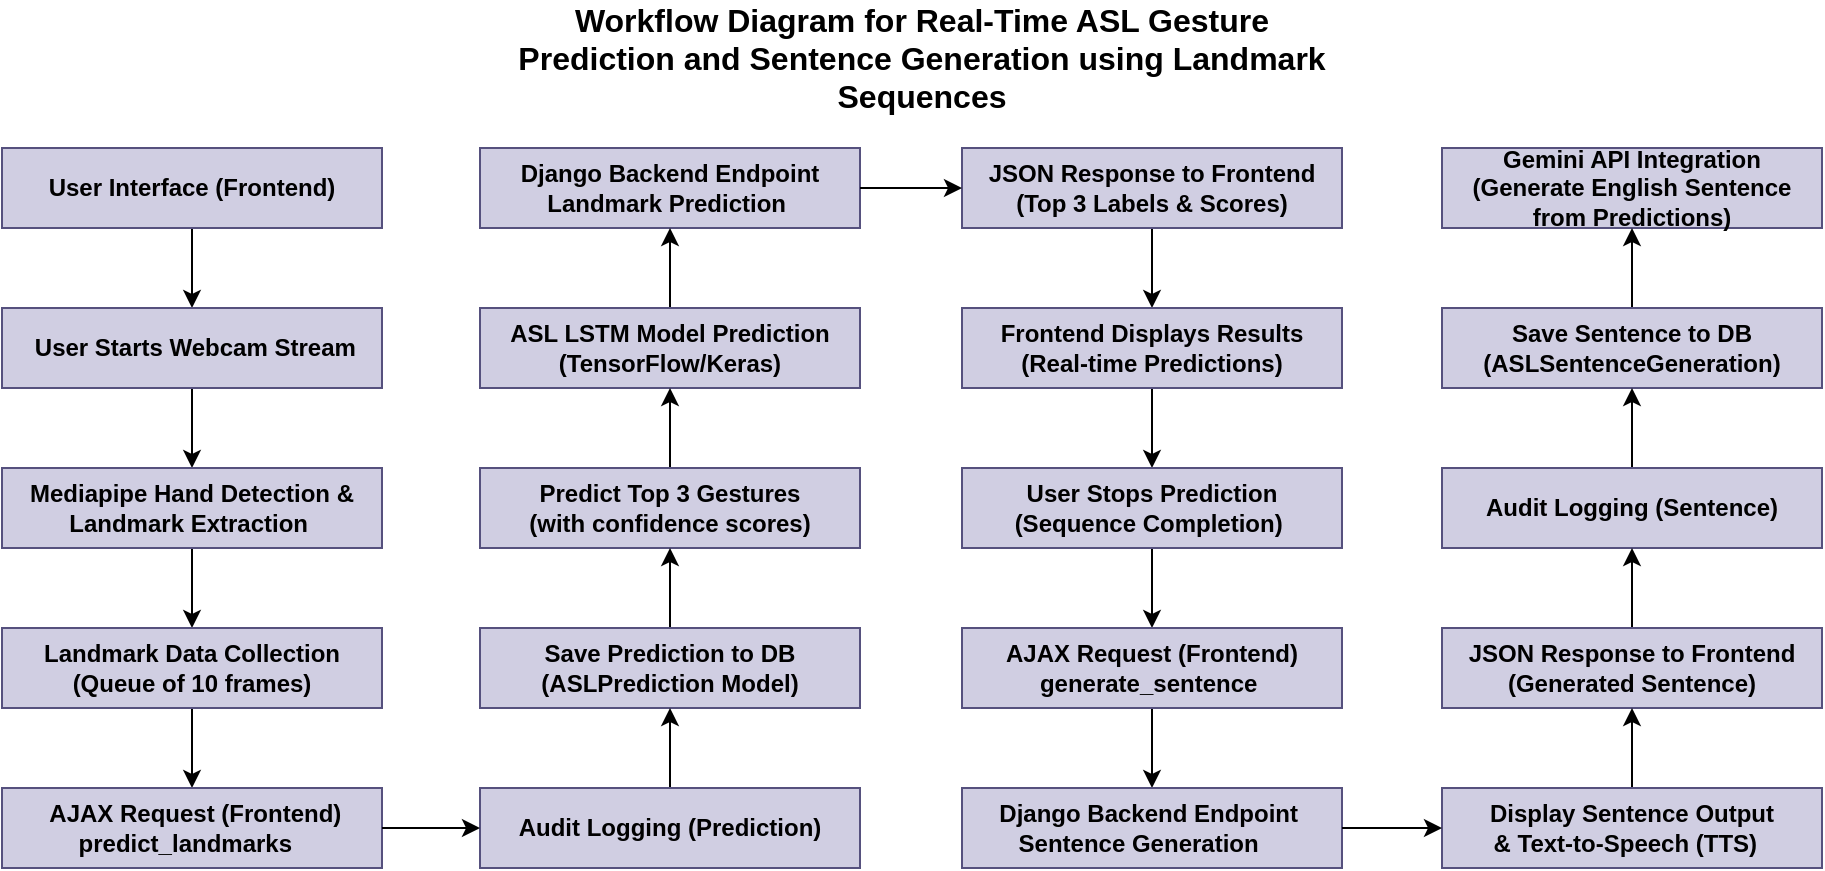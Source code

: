 <mxfile version="26.2.13">
  <diagram id="C5RBs43oDa-KdzZeNtuy" name="Page-1">
    <mxGraphModel dx="948" dy="652" grid="1" gridSize="10" guides="1" tooltips="1" connect="1" arrows="1" fold="1" page="1" pageScale="1" pageWidth="827" pageHeight="1169" math="0" shadow="0">
      <root>
        <mxCell id="WIyWlLk6GJQsqaUBKTNV-0" />
        <mxCell id="WIyWlLk6GJQsqaUBKTNV-1" parent="WIyWlLk6GJQsqaUBKTNV-0" />
        <mxCell id="iUWQHkMu8339N5Hj9UHk-88" value="" style="group" vertex="1" connectable="0" parent="WIyWlLk6GJQsqaUBKTNV-1">
          <mxGeometry x="80" y="80" width="190" height="360" as="geometry" />
        </mxCell>
        <mxCell id="iUWQHkMu8339N5Hj9UHk-110" style="edgeStyle=orthogonalEdgeStyle;rounded=0;orthogonalLoop=1;jettySize=auto;html=1;exitX=0.5;exitY=1;exitDx=0;exitDy=0;entryX=0.5;entryY=0;entryDx=0;entryDy=0;" edge="1" parent="iUWQHkMu8339N5Hj9UHk-88" source="iUWQHkMu8339N5Hj9UHk-83" target="iUWQHkMu8339N5Hj9UHk-84">
          <mxGeometry relative="1" as="geometry" />
        </mxCell>
        <mxCell id="iUWQHkMu8339N5Hj9UHk-83" value="&lt;b&gt;User Interface (Frontend)&lt;/b&gt;" style="rounded=0;whiteSpace=wrap;html=1;fillColor=#d0cee2;strokeColor=#56517e;" vertex="1" parent="iUWQHkMu8339N5Hj9UHk-88">
          <mxGeometry width="190" height="40" as="geometry" />
        </mxCell>
        <mxCell id="iUWQHkMu8339N5Hj9UHk-112" style="edgeStyle=orthogonalEdgeStyle;rounded=0;orthogonalLoop=1;jettySize=auto;html=1;exitX=0.5;exitY=1;exitDx=0;exitDy=0;entryX=0.5;entryY=0;entryDx=0;entryDy=0;" edge="1" parent="iUWQHkMu8339N5Hj9UHk-88" source="iUWQHkMu8339N5Hj9UHk-84" target="iUWQHkMu8339N5Hj9UHk-85">
          <mxGeometry relative="1" as="geometry" />
        </mxCell>
        <mxCell id="iUWQHkMu8339N5Hj9UHk-84" value="&lt;b&gt;&amp;nbsp;User Starts Webcam Stream&lt;/b&gt;" style="rounded=0;whiteSpace=wrap;html=1;fillColor=#d0cee2;strokeColor=#56517e;" vertex="1" parent="iUWQHkMu8339N5Hj9UHk-88">
          <mxGeometry y="80" width="190" height="40" as="geometry" />
        </mxCell>
        <mxCell id="iUWQHkMu8339N5Hj9UHk-109" style="edgeStyle=orthogonalEdgeStyle;rounded=0;orthogonalLoop=1;jettySize=auto;html=1;exitX=0.5;exitY=1;exitDx=0;exitDy=0;entryX=0.5;entryY=0;entryDx=0;entryDy=0;" edge="1" parent="iUWQHkMu8339N5Hj9UHk-88" source="iUWQHkMu8339N5Hj9UHk-85" target="iUWQHkMu8339N5Hj9UHk-86">
          <mxGeometry relative="1" as="geometry" />
        </mxCell>
        <mxCell id="iUWQHkMu8339N5Hj9UHk-85" value="&lt;b&gt;Mediapipe Hand Detection&amp;nbsp;&amp;amp; Landmark Extraction&amp;nbsp;&lt;/b&gt;" style="rounded=0;whiteSpace=wrap;html=1;fillColor=#d0cee2;strokeColor=#56517e;" vertex="1" parent="iUWQHkMu8339N5Hj9UHk-88">
          <mxGeometry y="160" width="190" height="40" as="geometry" />
        </mxCell>
        <mxCell id="iUWQHkMu8339N5Hj9UHk-113" style="edgeStyle=orthogonalEdgeStyle;rounded=0;orthogonalLoop=1;jettySize=auto;html=1;exitX=0.5;exitY=1;exitDx=0;exitDy=0;entryX=0.5;entryY=0;entryDx=0;entryDy=0;" edge="1" parent="iUWQHkMu8339N5Hj9UHk-88" source="iUWQHkMu8339N5Hj9UHk-86" target="iUWQHkMu8339N5Hj9UHk-87">
          <mxGeometry relative="1" as="geometry" />
        </mxCell>
        <mxCell id="iUWQHkMu8339N5Hj9UHk-86" value="&lt;b&gt;Landmark Data Collection&lt;/b&gt;&lt;div&gt;&lt;b&gt;(Queue of 10 frames)&lt;/b&gt;&lt;br&gt;&lt;/div&gt;" style="rounded=0;whiteSpace=wrap;html=1;fillColor=#d0cee2;strokeColor=#56517e;" vertex="1" parent="iUWQHkMu8339N5Hj9UHk-88">
          <mxGeometry y="240" width="190" height="40" as="geometry" />
        </mxCell>
        <mxCell id="iUWQHkMu8339N5Hj9UHk-87" value="&lt;b&gt;&amp;nbsp;AJAX Request (Frontend)&lt;/b&gt;&lt;div&gt;&lt;b&gt;predict_landmarks &amp;nbsp;&lt;/b&gt;&lt;br&gt;&lt;/div&gt;" style="rounded=0;whiteSpace=wrap;html=1;fillColor=#d0cee2;strokeColor=#56517e;" vertex="1" parent="iUWQHkMu8339N5Hj9UHk-88">
          <mxGeometry y="320" width="190" height="40" as="geometry" />
        </mxCell>
        <mxCell id="iUWQHkMu8339N5Hj9UHk-89" value="" style="group" vertex="1" connectable="0" parent="WIyWlLk6GJQsqaUBKTNV-1">
          <mxGeometry x="319" y="80" width="190" height="360" as="geometry" />
        </mxCell>
        <mxCell id="iUWQHkMu8339N5Hj9UHk-90" value="&lt;b&gt;Django Backend Endpoint&lt;/b&gt;&lt;div&gt;&lt;b&gt;Landmark Prediction&amp;nbsp;&lt;/b&gt;&lt;br&gt;&lt;/div&gt;" style="rounded=0;whiteSpace=wrap;html=1;fillColor=#d0cee2;strokeColor=#56517e;" vertex="1" parent="iUWQHkMu8339N5Hj9UHk-89">
          <mxGeometry width="190" height="40" as="geometry" />
        </mxCell>
        <mxCell id="iUWQHkMu8339N5Hj9UHk-119" style="edgeStyle=orthogonalEdgeStyle;rounded=0;orthogonalLoop=1;jettySize=auto;html=1;exitX=0.5;exitY=0;exitDx=0;exitDy=0;entryX=0.5;entryY=1;entryDx=0;entryDy=0;" edge="1" parent="iUWQHkMu8339N5Hj9UHk-89" source="iUWQHkMu8339N5Hj9UHk-91" target="iUWQHkMu8339N5Hj9UHk-90">
          <mxGeometry relative="1" as="geometry" />
        </mxCell>
        <mxCell id="iUWQHkMu8339N5Hj9UHk-91" value="&lt;b&gt;ASL LSTM Model Prediction&lt;/b&gt;&lt;div&gt;&lt;b&gt;(TensorFlow/Keras)&lt;/b&gt;&lt;br&gt;&lt;/div&gt;" style="rounded=0;whiteSpace=wrap;html=1;fillColor=#d0cee2;strokeColor=#56517e;" vertex="1" parent="iUWQHkMu8339N5Hj9UHk-89">
          <mxGeometry y="80" width="190" height="40" as="geometry" />
        </mxCell>
        <mxCell id="iUWQHkMu8339N5Hj9UHk-117" style="edgeStyle=orthogonalEdgeStyle;rounded=0;orthogonalLoop=1;jettySize=auto;html=1;exitX=0.5;exitY=0;exitDx=0;exitDy=0;entryX=0.5;entryY=1;entryDx=0;entryDy=0;" edge="1" parent="iUWQHkMu8339N5Hj9UHk-89" source="iUWQHkMu8339N5Hj9UHk-92" target="iUWQHkMu8339N5Hj9UHk-91">
          <mxGeometry relative="1" as="geometry" />
        </mxCell>
        <mxCell id="iUWQHkMu8339N5Hj9UHk-92" value="&lt;b&gt;Predict Top 3 Gestures&lt;/b&gt;&lt;div&gt;&lt;b&gt;(with confidence scores)&lt;/b&gt;&lt;br&gt;&lt;/div&gt;" style="rounded=0;whiteSpace=wrap;html=1;fillColor=#d0cee2;strokeColor=#56517e;" vertex="1" parent="iUWQHkMu8339N5Hj9UHk-89">
          <mxGeometry y="160" width="190" height="40" as="geometry" />
        </mxCell>
        <mxCell id="iUWQHkMu8339N5Hj9UHk-116" style="edgeStyle=orthogonalEdgeStyle;rounded=0;orthogonalLoop=1;jettySize=auto;html=1;exitX=0.5;exitY=0;exitDx=0;exitDy=0;entryX=0.5;entryY=1;entryDx=0;entryDy=0;" edge="1" parent="iUWQHkMu8339N5Hj9UHk-89" source="iUWQHkMu8339N5Hj9UHk-93" target="iUWQHkMu8339N5Hj9UHk-92">
          <mxGeometry relative="1" as="geometry" />
        </mxCell>
        <mxCell id="iUWQHkMu8339N5Hj9UHk-93" value="&lt;b&gt;Save Prediction to DB&lt;/b&gt;&lt;div&gt;&lt;b&gt;(ASLPrediction Model)&lt;/b&gt;&lt;br&gt;&lt;/div&gt;" style="rounded=0;whiteSpace=wrap;html=1;fillColor=#d0cee2;strokeColor=#56517e;" vertex="1" parent="iUWQHkMu8339N5Hj9UHk-89">
          <mxGeometry y="240" width="190" height="40" as="geometry" />
        </mxCell>
        <mxCell id="iUWQHkMu8339N5Hj9UHk-115" style="edgeStyle=orthogonalEdgeStyle;rounded=0;orthogonalLoop=1;jettySize=auto;html=1;exitX=0.5;exitY=0;exitDx=0;exitDy=0;entryX=0.5;entryY=1;entryDx=0;entryDy=0;" edge="1" parent="iUWQHkMu8339N5Hj9UHk-89" source="iUWQHkMu8339N5Hj9UHk-94" target="iUWQHkMu8339N5Hj9UHk-93">
          <mxGeometry relative="1" as="geometry" />
        </mxCell>
        <mxCell id="iUWQHkMu8339N5Hj9UHk-94" value="&lt;b&gt;Audit Logging (Prediction)&lt;/b&gt;" style="rounded=0;whiteSpace=wrap;html=1;fillColor=#d0cee2;strokeColor=#56517e;" vertex="1" parent="iUWQHkMu8339N5Hj9UHk-89">
          <mxGeometry y="320" width="190" height="40" as="geometry" />
        </mxCell>
        <mxCell id="iUWQHkMu8339N5Hj9UHk-95" value="" style="group" vertex="1" connectable="0" parent="WIyWlLk6GJQsqaUBKTNV-1">
          <mxGeometry x="560" y="80" width="190" height="360" as="geometry" />
        </mxCell>
        <mxCell id="iUWQHkMu8339N5Hj9UHk-121" style="edgeStyle=orthogonalEdgeStyle;rounded=0;orthogonalLoop=1;jettySize=auto;html=1;exitX=0.5;exitY=1;exitDx=0;exitDy=0;entryX=0.5;entryY=0;entryDx=0;entryDy=0;" edge="1" parent="iUWQHkMu8339N5Hj9UHk-95" source="iUWQHkMu8339N5Hj9UHk-96" target="iUWQHkMu8339N5Hj9UHk-97">
          <mxGeometry relative="1" as="geometry" />
        </mxCell>
        <mxCell id="iUWQHkMu8339N5Hj9UHk-96" value="&lt;b&gt;JSON Response to Frontend&lt;/b&gt;&lt;div&gt;&lt;b&gt;(Top 3 Labels &amp;amp; Scores)&lt;/b&gt;&lt;br&gt;&lt;/div&gt;" style="rounded=0;whiteSpace=wrap;html=1;fillColor=#d0cee2;strokeColor=#56517e;" vertex="1" parent="iUWQHkMu8339N5Hj9UHk-95">
          <mxGeometry width="190" height="40" as="geometry" />
        </mxCell>
        <mxCell id="iUWQHkMu8339N5Hj9UHk-122" style="edgeStyle=orthogonalEdgeStyle;rounded=0;orthogonalLoop=1;jettySize=auto;html=1;exitX=0.5;exitY=1;exitDx=0;exitDy=0;entryX=0.5;entryY=0;entryDx=0;entryDy=0;" edge="1" parent="iUWQHkMu8339N5Hj9UHk-95" source="iUWQHkMu8339N5Hj9UHk-97" target="iUWQHkMu8339N5Hj9UHk-98">
          <mxGeometry relative="1" as="geometry" />
        </mxCell>
        <mxCell id="iUWQHkMu8339N5Hj9UHk-97" value="&lt;b&gt;Frontend Displays Results&lt;/b&gt;&lt;div&gt;&lt;b&gt;(Real-time Predictions)&lt;/b&gt;&lt;br&gt;&lt;/div&gt;" style="rounded=0;whiteSpace=wrap;html=1;fillColor=#d0cee2;strokeColor=#56517e;" vertex="1" parent="iUWQHkMu8339N5Hj9UHk-95">
          <mxGeometry y="80" width="190" height="40" as="geometry" />
        </mxCell>
        <mxCell id="iUWQHkMu8339N5Hj9UHk-123" style="edgeStyle=orthogonalEdgeStyle;rounded=0;orthogonalLoop=1;jettySize=auto;html=1;exitX=0.5;exitY=1;exitDx=0;exitDy=0;entryX=0.5;entryY=0;entryDx=0;entryDy=0;" edge="1" parent="iUWQHkMu8339N5Hj9UHk-95" source="iUWQHkMu8339N5Hj9UHk-98" target="iUWQHkMu8339N5Hj9UHk-99">
          <mxGeometry relative="1" as="geometry" />
        </mxCell>
        <mxCell id="iUWQHkMu8339N5Hj9UHk-98" value="&lt;b&gt;User Stops Prediction&lt;/b&gt;&lt;div&gt;&lt;b&gt;(Sequence Completion)&lt;/b&gt;&amp;nbsp;&lt;br&gt;&lt;/div&gt;" style="rounded=0;whiteSpace=wrap;html=1;fillColor=#d0cee2;strokeColor=#56517e;" vertex="1" parent="iUWQHkMu8339N5Hj9UHk-95">
          <mxGeometry y="160" width="190" height="40" as="geometry" />
        </mxCell>
        <mxCell id="iUWQHkMu8339N5Hj9UHk-124" style="edgeStyle=orthogonalEdgeStyle;rounded=0;orthogonalLoop=1;jettySize=auto;html=1;exitX=0.5;exitY=1;exitDx=0;exitDy=0;entryX=0.5;entryY=0;entryDx=0;entryDy=0;" edge="1" parent="iUWQHkMu8339N5Hj9UHk-95" source="iUWQHkMu8339N5Hj9UHk-99" target="iUWQHkMu8339N5Hj9UHk-100">
          <mxGeometry relative="1" as="geometry" />
        </mxCell>
        <mxCell id="iUWQHkMu8339N5Hj9UHk-99" value="&lt;b&gt;AJAX Request (Frontend)&lt;/b&gt;&lt;div&gt;&lt;b&gt;generate_sentence&amp;nbsp;&lt;/b&gt;&lt;br&gt;&lt;/div&gt;" style="rounded=0;whiteSpace=wrap;html=1;fillColor=#d0cee2;strokeColor=#56517e;" vertex="1" parent="iUWQHkMu8339N5Hj9UHk-95">
          <mxGeometry y="240" width="190" height="40" as="geometry" />
        </mxCell>
        <mxCell id="iUWQHkMu8339N5Hj9UHk-100" value="&lt;b&gt;Django Backend Endpoint&amp;nbsp;&lt;/b&gt;&lt;div&gt;&lt;b&gt;&amp;nbsp;Sentence Generation &amp;nbsp;&lt;/b&gt; &amp;nbsp;&amp;nbsp;&lt;br&gt;&lt;/div&gt;" style="rounded=0;whiteSpace=wrap;html=1;fillColor=#d0cee2;strokeColor=#56517e;" vertex="1" parent="iUWQHkMu8339N5Hj9UHk-95">
          <mxGeometry y="320" width="190" height="40" as="geometry" />
        </mxCell>
        <mxCell id="iUWQHkMu8339N5Hj9UHk-101" value="" style="group" vertex="1" connectable="0" parent="WIyWlLk6GJQsqaUBKTNV-1">
          <mxGeometry x="800" y="80" width="190" height="360" as="geometry" />
        </mxCell>
        <mxCell id="iUWQHkMu8339N5Hj9UHk-102" value="&lt;b&gt;Gemini API Integration&lt;/b&gt;&lt;div&gt;&lt;b&gt;(Generate English Sentence&lt;br&gt;&lt;/b&gt;&lt;/div&gt;&lt;div&gt;&lt;b&gt;&amp;nbsp;from Predictions)&amp;nbsp;&lt;/b&gt;&lt;br&gt;&lt;/div&gt;" style="rounded=0;whiteSpace=wrap;html=1;fillColor=#d0cee2;strokeColor=#56517e;" vertex="1" parent="iUWQHkMu8339N5Hj9UHk-101">
          <mxGeometry width="190" height="40" as="geometry" />
        </mxCell>
        <mxCell id="iUWQHkMu8339N5Hj9UHk-129" style="edgeStyle=orthogonalEdgeStyle;rounded=0;orthogonalLoop=1;jettySize=auto;html=1;exitX=0.5;exitY=0;exitDx=0;exitDy=0;entryX=0.5;entryY=1;entryDx=0;entryDy=0;" edge="1" parent="iUWQHkMu8339N5Hj9UHk-101" source="iUWQHkMu8339N5Hj9UHk-103" target="iUWQHkMu8339N5Hj9UHk-102">
          <mxGeometry relative="1" as="geometry" />
        </mxCell>
        <mxCell id="iUWQHkMu8339N5Hj9UHk-103" value="&lt;b&gt;Save Sentence to DB&lt;/b&gt;&lt;div&gt;&lt;b&gt;&amp;nbsp;(ASLSentenceGeneration)&lt;/b&gt;&amp;nbsp;&lt;br&gt;&lt;/div&gt;" style="rounded=0;whiteSpace=wrap;html=1;fillColor=#d0cee2;strokeColor=#56517e;" vertex="1" parent="iUWQHkMu8339N5Hj9UHk-101">
          <mxGeometry y="80" width="190" height="40" as="geometry" />
        </mxCell>
        <mxCell id="iUWQHkMu8339N5Hj9UHk-128" style="edgeStyle=orthogonalEdgeStyle;rounded=0;orthogonalLoop=1;jettySize=auto;html=1;exitX=0.5;exitY=0;exitDx=0;exitDy=0;entryX=0.5;entryY=1;entryDx=0;entryDy=0;" edge="1" parent="iUWQHkMu8339N5Hj9UHk-101" source="iUWQHkMu8339N5Hj9UHk-104" target="iUWQHkMu8339N5Hj9UHk-103">
          <mxGeometry relative="1" as="geometry" />
        </mxCell>
        <mxCell id="iUWQHkMu8339N5Hj9UHk-104" value="&lt;b&gt;Audit Logging (Sentence)&lt;/b&gt;" style="rounded=0;whiteSpace=wrap;html=1;fillColor=#d0cee2;strokeColor=#56517e;" vertex="1" parent="iUWQHkMu8339N5Hj9UHk-101">
          <mxGeometry y="160" width="190" height="40" as="geometry" />
        </mxCell>
        <mxCell id="iUWQHkMu8339N5Hj9UHk-127" style="edgeStyle=orthogonalEdgeStyle;rounded=0;orthogonalLoop=1;jettySize=auto;html=1;exitX=0.5;exitY=0;exitDx=0;exitDy=0;entryX=0.5;entryY=1;entryDx=0;entryDy=0;" edge="1" parent="iUWQHkMu8339N5Hj9UHk-101" source="iUWQHkMu8339N5Hj9UHk-105" target="iUWQHkMu8339N5Hj9UHk-104">
          <mxGeometry relative="1" as="geometry" />
        </mxCell>
        <mxCell id="iUWQHkMu8339N5Hj9UHk-105" value="&lt;b&gt;JSON Response to Frontend&lt;/b&gt;&lt;div&gt;&lt;b&gt;(Generated Sentence)&lt;/b&gt;&lt;br&gt;&lt;/div&gt;" style="rounded=0;whiteSpace=wrap;html=1;fillColor=#d0cee2;strokeColor=#56517e;" vertex="1" parent="iUWQHkMu8339N5Hj9UHk-101">
          <mxGeometry y="240" width="190" height="40" as="geometry" />
        </mxCell>
        <mxCell id="iUWQHkMu8339N5Hj9UHk-126" style="edgeStyle=orthogonalEdgeStyle;rounded=0;orthogonalLoop=1;jettySize=auto;html=1;exitX=0.5;exitY=0;exitDx=0;exitDy=0;entryX=0.5;entryY=1;entryDx=0;entryDy=0;" edge="1" parent="iUWQHkMu8339N5Hj9UHk-101" source="iUWQHkMu8339N5Hj9UHk-106" target="iUWQHkMu8339N5Hj9UHk-105">
          <mxGeometry relative="1" as="geometry" />
        </mxCell>
        <mxCell id="iUWQHkMu8339N5Hj9UHk-106" value="&lt;b&gt;Display Sentence Output&lt;/b&gt;&lt;div&gt;&lt;b&gt;&amp;amp; Text-to-Speech (TTS) &lt;/b&gt;&amp;nbsp;&lt;br&gt;&lt;/div&gt;" style="rounded=0;whiteSpace=wrap;html=1;fillColor=#d0cee2;strokeColor=#56517e;" vertex="1" parent="iUWQHkMu8339N5Hj9UHk-101">
          <mxGeometry y="320" width="190" height="40" as="geometry" />
        </mxCell>
        <mxCell id="iUWQHkMu8339N5Hj9UHk-114" style="edgeStyle=orthogonalEdgeStyle;rounded=0;orthogonalLoop=1;jettySize=auto;html=1;exitX=1;exitY=0.5;exitDx=0;exitDy=0;entryX=0;entryY=0.5;entryDx=0;entryDy=0;" edge="1" parent="WIyWlLk6GJQsqaUBKTNV-1" source="iUWQHkMu8339N5Hj9UHk-87" target="iUWQHkMu8339N5Hj9UHk-94">
          <mxGeometry relative="1" as="geometry" />
        </mxCell>
        <mxCell id="iUWQHkMu8339N5Hj9UHk-120" style="edgeStyle=orthogonalEdgeStyle;rounded=0;orthogonalLoop=1;jettySize=auto;html=1;exitX=1;exitY=0.5;exitDx=0;exitDy=0;entryX=0;entryY=0.5;entryDx=0;entryDy=0;" edge="1" parent="WIyWlLk6GJQsqaUBKTNV-1" source="iUWQHkMu8339N5Hj9UHk-90" target="iUWQHkMu8339N5Hj9UHk-96">
          <mxGeometry relative="1" as="geometry" />
        </mxCell>
        <mxCell id="iUWQHkMu8339N5Hj9UHk-125" style="edgeStyle=orthogonalEdgeStyle;rounded=0;orthogonalLoop=1;jettySize=auto;html=1;exitX=1;exitY=0.5;exitDx=0;exitDy=0;entryX=0;entryY=0.5;entryDx=0;entryDy=0;" edge="1" parent="WIyWlLk6GJQsqaUBKTNV-1" source="iUWQHkMu8339N5Hj9UHk-100" target="iUWQHkMu8339N5Hj9UHk-106">
          <mxGeometry relative="1" as="geometry" />
        </mxCell>
        <mxCell id="iUWQHkMu8339N5Hj9UHk-130" value="&lt;span style=&quot;text-align: start; font-size: medium;&quot;&gt;&lt;b&gt;Workflow Diagram for Real-Time ASL Gesture Prediction and Sentence Generation using Landmark Sequences&lt;/b&gt;&lt;/span&gt;" style="text;html=1;align=center;verticalAlign=middle;whiteSpace=wrap;rounded=0;" vertex="1" parent="WIyWlLk6GJQsqaUBKTNV-1">
          <mxGeometry x="330" y="20" width="420" height="30" as="geometry" />
        </mxCell>
      </root>
    </mxGraphModel>
  </diagram>
</mxfile>
